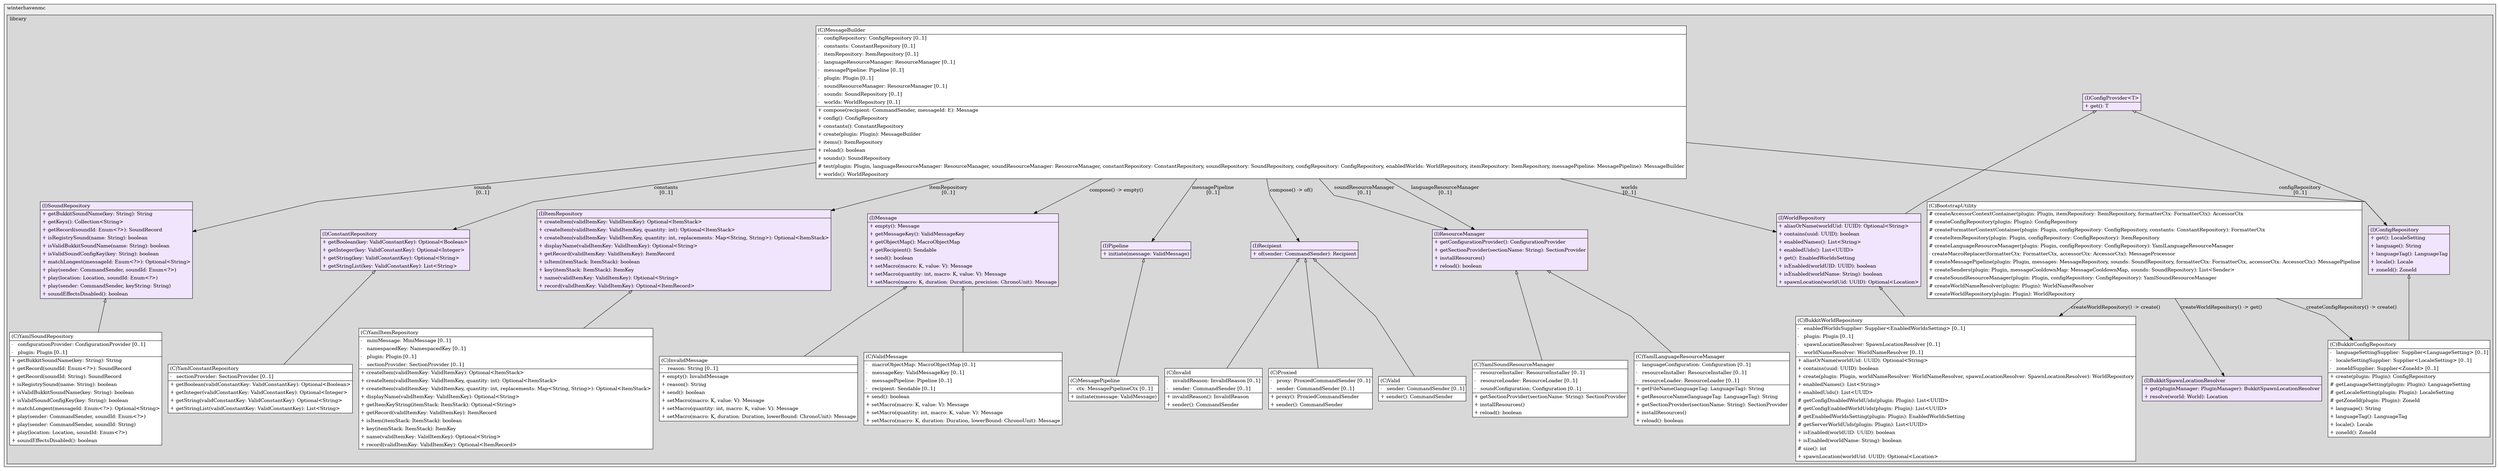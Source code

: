 @startuml

/' diagram meta data start
config=StructureConfiguration;
{
  "projectClassification": {
    "searchMode": "OpenProject", // OpenProject, AllProjects
    "includedProjects": "",
    "pathEndKeywords": "*.impl",
    "isClientPath": "",
    "isClientName": "",
    "isTestPath": "",
    "isTestName": "",
    "isMappingPath": "",
    "isMappingName": "",
    "isDataAccessPath": "",
    "isDataAccessName": "",
    "isDataStructurePath": "",
    "isDataStructureName": "",
    "isInterfaceStructuresPath": "",
    "isInterfaceStructuresName": "",
    "isEntryPointPath": "",
    "isEntryPointName": "",
    "treatFinalFieldsAsMandatory": false
  },
  "graphRestriction": {
    "classPackageExcludeFilter": "",
    "classPackageIncludeFilter": "",
    "classNameExcludeFilter": "",
    "classNameIncludeFilter": "",
    "methodNameExcludeFilter": "",
    "methodNameIncludeFilter": "",
    "removeByInheritance": "", // inheritance/annotation based filtering is done in a second step
    "removeByAnnotation": "",
    "removeByClassPackage": "", // cleanup the graph after inheritance/annotation based filtering is done
    "removeByClassName": "",
    "cutMappings": false,
    "cutEnum": true,
    "cutTests": true,
    "cutClient": true,
    "cutDataAccess": true,
    "cutInterfaceStructures": true,
    "cutDataStructures": true,
    "cutGetterAndSetter": true,
    "cutConstructors": true
  },
  "graphTraversal": {
    "forwardDepth": 2,
    "backwardDepth": 0,
    "classPackageExcludeFilter": "",
    "classPackageIncludeFilter": "",
    "classNameExcludeFilter": "Validator;*Key;Throwing;Logging;ValidationException;LanguageTag",
    "classNameIncludeFilter": "",
    "methodNameExcludeFilter": "",
    "methodNameIncludeFilter": "",
    "hideMappings": false,
    "hideDataStructures": false,
    "hidePrivateMethods": true,
    "hideInterfaceCalls": false, // indirection: implementation -> interface (is hidden) -> implementation
    "onlyShowApplicationEntryPoints": false, // root node is included
    "useMethodCallsForStructureDiagram": "ForwardOnly" // ForwardOnly, BothDirections, No
  },
  "details": {
    "aggregation": "GroupByClass", // ByClass, GroupByClass, None
    "showClassGenericTypes": true,
    "showMethods": true,
    "showMethodParameterNames": true,
    "showMethodParameterTypes": true,
    "showMethodReturnType": true,
    "showPackageLevels": 2,
    "showDetailedClassStructure": true
  },
  "rootClass": "com.winterhavenmc.library.messagebuilder.MessageBuilder",
  "extensionCallbackMethod": "" // qualified.class.name#methodName - signature: public static String method(String)
}
diagram meta data end '/



digraph g {
    rankdir="TB"
    splines=polyline
    

'nodes 
subgraph cluster_1655488073 { 
   	label=winterhavenmc
	labeljust=l
	fillcolor="#ececec"
	style=filled
   
   subgraph cluster_1412706428 { 
   	label=library
	labeljust=l
	fillcolor="#d8d8d8"
	style=filled
   
   BootstrapUtility103479893[
	label=<<TABLE BORDER="1" CELLBORDER="0" CELLPADDING="4" CELLSPACING="0">
<TR><TD ALIGN="LEFT" >(C)BootstrapUtility</TD></TR>
<HR/>
<TR><TD ALIGN="LEFT" ># createAccessorContextContainer(plugin: Plugin, itemRepository: ItemRepository, formatterCtx: FormatterCtx): AccessorCtx</TD></TR>
<TR><TD ALIGN="LEFT" ># createConfigRepository(plugin: Plugin): ConfigRepository</TD></TR>
<TR><TD ALIGN="LEFT" ># createFormatterContextContainer(plugin: Plugin, configRepository: ConfigRepository, constants: ConstantRepository): FormatterCtx</TD></TR>
<TR><TD ALIGN="LEFT" ># createItemRepository(plugin: Plugin, configRepository: ConfigRepository): ItemRepository</TD></TR>
<TR><TD ALIGN="LEFT" ># createLanguageResourceManager(plugin: Plugin, configRepository: ConfigRepository): YamlLanguageResourceManager</TD></TR>
<TR><TD ALIGN="LEFT" >- createMacroReplacer(formatterCtx: FormatterCtx, accessorCtx: AccessorCtx): MessageProcessor</TD></TR>
<TR><TD ALIGN="LEFT" ># createMessagePipeline(plugin: Plugin, messages: MessageRepository, sounds: SoundRepository, formatterCtx: FormatterCtx, accessorCtx: AccessorCtx): MessagePipeline</TD></TR>
<TR><TD ALIGN="LEFT" >+ createSenders(plugin: Plugin, messageCooldownMap: MessageCooldownMap, sounds: SoundRepository): List&lt;Sender&gt;</TD></TR>
<TR><TD ALIGN="LEFT" ># createSoundResourceManager(plugin: Plugin, configRepository: ConfigRepository): YamlSoundResourceManager</TD></TR>
<TR><TD ALIGN="LEFT" ># createWorldNameResolver(plugin: Plugin): WorldNameResolver</TD></TR>
<TR><TD ALIGN="LEFT" ># createWorldRepository(plugin: Plugin): WorldRepository</TD></TR>
</TABLE>>
	style=filled
	margin=0
	shape=plaintext
	fillcolor="#FFFFFF"
];

BukkitConfigRepository169038822[
	label=<<TABLE BORDER="1" CELLBORDER="0" CELLPADDING="4" CELLSPACING="0">
<TR><TD ALIGN="LEFT" >(C)BukkitConfigRepository</TD></TR>
<HR/>
<TR><TD ALIGN="LEFT" >-   languageSettingSupplier: Supplier&lt;LanguageSetting&gt; [0..1]</TD></TR>
<TR><TD ALIGN="LEFT" >-   localeSettingSupplier: Supplier&lt;LocaleSetting&gt; [0..1]</TD></TR>
<TR><TD ALIGN="LEFT" >-   zoneIdSupplier: Supplier&lt;ZoneId&gt; [0..1]</TD></TR>
<HR/>
<TR><TD ALIGN="LEFT" >+ create(plugin: Plugin): ConfigRepository</TD></TR>
<TR><TD ALIGN="LEFT" ># getLanguageSetting(plugin: Plugin): LanguageSetting</TD></TR>
<TR><TD ALIGN="LEFT" ># getLocaleSetting(plugin: Plugin): LocaleSetting</TD></TR>
<TR><TD ALIGN="LEFT" ># getZoneId(plugin: Plugin): ZoneId</TD></TR>
<TR><TD ALIGN="LEFT" >+ language(): String</TD></TR>
<TR><TD ALIGN="LEFT" >+ languageTag(): LanguageTag</TD></TR>
<TR><TD ALIGN="LEFT" >+ locale(): Locale</TD></TR>
<TR><TD ALIGN="LEFT" >+ zoneId(): ZoneId</TD></TR>
</TABLE>>
	style=filled
	margin=0
	shape=plaintext
	fillcolor="#FFFFFF"
];

BukkitSpawnLocationResolver734649590[
	label=<<TABLE BORDER="1" CELLBORDER="0" CELLPADDING="4" CELLSPACING="0">
<TR><TD ALIGN="LEFT" >(I)BukkitSpawnLocationResolver</TD></TR>
<HR/>
<TR><TD ALIGN="LEFT" >+ get(pluginManager: PluginManager): BukkitSpawnLocationResolver</TD></TR>
<TR><TD ALIGN="LEFT" >+ resolve(world: World): Location</TD></TR>
</TABLE>>
	style=filled
	margin=0
	shape=plaintext
	fillcolor="#F1E5FD"
];

BukkitWorldRepository169038822[
	label=<<TABLE BORDER="1" CELLBORDER="0" CELLPADDING="4" CELLSPACING="0">
<TR><TD ALIGN="LEFT" >(C)BukkitWorldRepository</TD></TR>
<HR/>
<TR><TD ALIGN="LEFT" >-   enabledWorldsSupplier: Supplier&lt;EnabledWorldsSetting&gt; [0..1]</TD></TR>
<TR><TD ALIGN="LEFT" >-   plugin: Plugin [0..1]</TD></TR>
<TR><TD ALIGN="LEFT" >-   spawnLocationResolver: SpawnLocationResolver [0..1]</TD></TR>
<TR><TD ALIGN="LEFT" >-   worldNameResolver: WorldNameResolver [0..1]</TD></TR>
<HR/>
<TR><TD ALIGN="LEFT" >+ aliasOrName(worldUid: UUID): Optional&lt;String&gt;</TD></TR>
<TR><TD ALIGN="LEFT" >+ contains(uuid: UUID): boolean</TD></TR>
<TR><TD ALIGN="LEFT" >+ create(plugin: Plugin, worldNameResolver: WorldNameResolver, spawnLocationResolver: SpawnLocationResolver): WorldRepository</TD></TR>
<TR><TD ALIGN="LEFT" >+ enabledNames(): List&lt;String&gt;</TD></TR>
<TR><TD ALIGN="LEFT" >+ enabledUids(): List&lt;UUID&gt;</TD></TR>
<TR><TD ALIGN="LEFT" ># getConfigDisabledWorldUids(plugin: Plugin): List&lt;UUID&gt;</TD></TR>
<TR><TD ALIGN="LEFT" ># getConfigEnabledWorldUids(plugin: Plugin): List&lt;UUID&gt;</TD></TR>
<TR><TD ALIGN="LEFT" ># getEnabledWorldsSetting(plugin: Plugin): EnabledWorldsSetting</TD></TR>
<TR><TD ALIGN="LEFT" ># getServerWorldUids(plugin: Plugin): List&lt;UUID&gt;</TD></TR>
<TR><TD ALIGN="LEFT" >+ isEnabled(worldUID: UUID): boolean</TD></TR>
<TR><TD ALIGN="LEFT" >+ isEnabled(worldName: String): boolean</TD></TR>
<TR><TD ALIGN="LEFT" ># size(): int</TD></TR>
<TR><TD ALIGN="LEFT" >+ spawnLocation(worldUid: UUID): Optional&lt;Location&gt;</TD></TR>
</TABLE>>
	style=filled
	margin=0
	shape=plaintext
	fillcolor="#FFFFFF"
];

ConfigProvider1582204715[
	label=<<TABLE BORDER="1" CELLBORDER="0" CELLPADDING="4" CELLSPACING="0">
<TR><TD ALIGN="LEFT" >(I)ConfigProvider&lt;T&gt;</TD></TR>
<HR/>
<TR><TD ALIGN="LEFT" >+ get(): T</TD></TR>
</TABLE>>
	style=filled
	margin=0
	shape=plaintext
	fillcolor="#F1E5FD"
];

ConfigRepository1582204715[
	label=<<TABLE BORDER="1" CELLBORDER="0" CELLPADDING="4" CELLSPACING="0">
<TR><TD ALIGN="LEFT" >(I)ConfigRepository</TD></TR>
<HR/>
<TR><TD ALIGN="LEFT" >+ get(): LocaleSetting</TD></TR>
<TR><TD ALIGN="LEFT" >+ language(): String</TD></TR>
<TR><TD ALIGN="LEFT" >+ languageTag(): LanguageTag</TD></TR>
<TR><TD ALIGN="LEFT" >+ locale(): Locale</TD></TR>
<TR><TD ALIGN="LEFT" >+ zoneId(): ZoneId</TD></TR>
</TABLE>>
	style=filled
	margin=0
	shape=plaintext
	fillcolor="#F1E5FD"
];

ConstantRepository1152281911[
	label=<<TABLE BORDER="1" CELLBORDER="0" CELLPADDING="4" CELLSPACING="0">
<TR><TD ALIGN="LEFT" >(I)ConstantRepository</TD></TR>
<HR/>
<TR><TD ALIGN="LEFT" >+ getBoolean(key: ValidConstantKey): Optional&lt;Boolean&gt;</TD></TR>
<TR><TD ALIGN="LEFT" >+ getInteger(key: ValidConstantKey): Optional&lt;Integer&gt;</TD></TR>
<TR><TD ALIGN="LEFT" >+ getString(key: ValidConstantKey): Optional&lt;String&gt;</TD></TR>
<TR><TD ALIGN="LEFT" >+ getStringList(key: ValidConstantKey): List&lt;String&gt;</TD></TR>
</TABLE>>
	style=filled
	margin=0
	shape=plaintext
	fillcolor="#F1E5FD"
];

Invalid632050429[
	label=<<TABLE BORDER="1" CELLBORDER="0" CELLPADDING="4" CELLSPACING="0">
<TR><TD ALIGN="LEFT" >(C)Invalid</TD></TR>
<HR/>
<TR><TD ALIGN="LEFT" >-   invalidReason: InvalidReason [0..1]</TD></TR>
<TR><TD ALIGN="LEFT" >-   sender: CommandSender [0..1]</TD></TR>
<HR/>
<TR><TD ALIGN="LEFT" >+ invalidReason(): InvalidReason</TD></TR>
<TR><TD ALIGN="LEFT" >+ sender(): CommandSender</TD></TR>
</TABLE>>
	style=filled
	margin=0
	shape=plaintext
	fillcolor="#FFFFFF"
];

InvalidMessage735945755[
	label=<<TABLE BORDER="1" CELLBORDER="0" CELLPADDING="4" CELLSPACING="0">
<TR><TD ALIGN="LEFT" >(C)InvalidMessage</TD></TR>
<HR/>
<TR><TD ALIGN="LEFT" >-   reason: String [0..1]</TD></TR>
<HR/>
<TR><TD ALIGN="LEFT" >+ empty(): InvalidMessage</TD></TR>
<TR><TD ALIGN="LEFT" >+ reason(): String</TD></TR>
<TR><TD ALIGN="LEFT" >+ send(): boolean</TD></TR>
<TR><TD ALIGN="LEFT" >+ setMacro(macro: K, value: V): Message</TD></TR>
<TR><TD ALIGN="LEFT" >+ setMacro(quantity: int, macro: K, value: V): Message</TD></TR>
<TR><TD ALIGN="LEFT" >+ setMacro(macro: K, duration: Duration, lowerBound: ChronoUnit): Message</TD></TR>
</TABLE>>
	style=filled
	margin=0
	shape=plaintext
	fillcolor="#FFFFFF"
];

ItemRepository1152281911[
	label=<<TABLE BORDER="1" CELLBORDER="0" CELLPADDING="4" CELLSPACING="0">
<TR><TD ALIGN="LEFT" >(I)ItemRepository</TD></TR>
<HR/>
<TR><TD ALIGN="LEFT" >+ createItem(validItemKey: ValidItemKey): Optional&lt;ItemStack&gt;</TD></TR>
<TR><TD ALIGN="LEFT" >+ createItem(validItemKey: ValidItemKey, quantity: int): Optional&lt;ItemStack&gt;</TD></TR>
<TR><TD ALIGN="LEFT" >+ createItem(validItemKey: ValidItemKey, quantity: int, replacements: Map&lt;String, String&gt;): Optional&lt;ItemStack&gt;</TD></TR>
<TR><TD ALIGN="LEFT" >+ displayName(validItemKey: ValidItemKey): Optional&lt;String&gt;</TD></TR>
<TR><TD ALIGN="LEFT" >+ getRecord(validItemKey: ValidItemKey): ItemRecord</TD></TR>
<TR><TD ALIGN="LEFT" >+ isItem(itemStack: ItemStack): boolean</TD></TR>
<TR><TD ALIGN="LEFT" >+ key(itemStack: ItemStack): ItemKey</TD></TR>
<TR><TD ALIGN="LEFT" >+ name(validItemKey: ValidItemKey): Optional&lt;String&gt;</TD></TR>
<TR><TD ALIGN="LEFT" >+ record(validItemKey: ValidItemKey): Optional&lt;ItemRecord&gt;</TD></TR>
</TABLE>>
	style=filled
	margin=0
	shape=plaintext
	fillcolor="#F1E5FD"
];

Message735945755[
	label=<<TABLE BORDER="1" CELLBORDER="0" CELLPADDING="4" CELLSPACING="0">
<TR><TD ALIGN="LEFT" >(I)Message</TD></TR>
<HR/>
<TR><TD ALIGN="LEFT" >+ empty(): Message</TD></TR>
<TR><TD ALIGN="LEFT" >+ getMessageKey(): ValidMessageKey</TD></TR>
<TR><TD ALIGN="LEFT" >+ getObjectMap(): MacroObjectMap</TD></TR>
<TR><TD ALIGN="LEFT" >+ getRecipient(): Sendable</TD></TR>
<TR><TD ALIGN="LEFT" >+ send(): boolean</TD></TR>
<TR><TD ALIGN="LEFT" >+ setMacro(macro: K, value: V): Message</TD></TR>
<TR><TD ALIGN="LEFT" >+ setMacro(quantity: int, macro: K, value: V): Message</TD></TR>
<TR><TD ALIGN="LEFT" >+ setMacro(macro: K, duration: Duration, precision: ChronoUnit): Message</TD></TR>
</TABLE>>
	style=filled
	margin=0
	shape=plaintext
	fillcolor="#F1E5FD"
];

MessageBuilder103479893[
	label=<<TABLE BORDER="1" CELLBORDER="0" CELLPADDING="4" CELLSPACING="0">
<TR><TD ALIGN="LEFT" >(C)MessageBuilder</TD></TR>
<HR/>
<TR><TD ALIGN="LEFT" >-   configRepository: ConfigRepository [0..1]</TD></TR>
<TR><TD ALIGN="LEFT" >-   constants: ConstantRepository [0..1]</TD></TR>
<TR><TD ALIGN="LEFT" >-   itemRepository: ItemRepository [0..1]</TD></TR>
<TR><TD ALIGN="LEFT" >-   languageResourceManager: ResourceManager [0..1]</TD></TR>
<TR><TD ALIGN="LEFT" >-   messagePipeline: Pipeline [0..1]</TD></TR>
<TR><TD ALIGN="LEFT" >-   plugin: Plugin [0..1]</TD></TR>
<TR><TD ALIGN="LEFT" >-   soundResourceManager: ResourceManager [0..1]</TD></TR>
<TR><TD ALIGN="LEFT" >-   sounds: SoundRepository [0..1]</TD></TR>
<TR><TD ALIGN="LEFT" >-   worlds: WorldRepository [0..1]</TD></TR>
<HR/>
<TR><TD ALIGN="LEFT" >+ compose(recipient: CommandSender, messageId: E): Message</TD></TR>
<TR><TD ALIGN="LEFT" >+ config(): ConfigRepository</TD></TR>
<TR><TD ALIGN="LEFT" >+ constants(): ConstantRepository</TD></TR>
<TR><TD ALIGN="LEFT" >+ create(plugin: Plugin): MessageBuilder</TD></TR>
<TR><TD ALIGN="LEFT" >+ items(): ItemRepository</TD></TR>
<TR><TD ALIGN="LEFT" >+ reload(): boolean</TD></TR>
<TR><TD ALIGN="LEFT" >+ sounds(): SoundRepository</TD></TR>
<TR><TD ALIGN="LEFT" ># test(plugin: Plugin, languageResourceManager: ResourceManager, soundResourceManager: ResourceManager, constantRepository: ConstantRepository, soundRepository: SoundRepository, configRepository: ConfigRepository, enabledWorlds: WorldRepository, itemRepository: ItemRepository, messagePipeline: MessagePipeline): MessageBuilder</TD></TR>
<TR><TD ALIGN="LEFT" >+ worlds(): WorldRepository</TD></TR>
</TABLE>>
	style=filled
	margin=0
	shape=plaintext
	fillcolor="#FFFFFF"
];

MessagePipeline1433414857[
	label=<<TABLE BORDER="1" CELLBORDER="0" CELLPADDING="4" CELLSPACING="0">
<TR><TD ALIGN="LEFT" >(C)MessagePipeline</TD></TR>
<HR/>
<TR><TD ALIGN="LEFT" >-   ctx: MessagePipelineCtx [0..1]</TD></TR>
<HR/>
<TR><TD ALIGN="LEFT" >+ initiate(message: ValidMessage)</TD></TR>
</TABLE>>
	style=filled
	margin=0
	shape=plaintext
	fillcolor="#FFFFFF"
];

Pipeline47543914[
	label=<<TABLE BORDER="1" CELLBORDER="0" CELLPADDING="4" CELLSPACING="0">
<TR><TD ALIGN="LEFT" >(I)Pipeline</TD></TR>
<HR/>
<TR><TD ALIGN="LEFT" >+ initiate(message: ValidMessage)</TD></TR>
</TABLE>>
	style=filled
	margin=0
	shape=plaintext
	fillcolor="#F1E5FD"
];

Proxied632050429[
	label=<<TABLE BORDER="1" CELLBORDER="0" CELLPADDING="4" CELLSPACING="0">
<TR><TD ALIGN="LEFT" >(C)Proxied</TD></TR>
<HR/>
<TR><TD ALIGN="LEFT" >-   proxy: ProxiedCommandSender [0..1]</TD></TR>
<TR><TD ALIGN="LEFT" >-   sender: CommandSender [0..1]</TD></TR>
<HR/>
<TR><TD ALIGN="LEFT" >+ proxy(): ProxiedCommandSender</TD></TR>
<TR><TD ALIGN="LEFT" >+ sender(): CommandSender</TD></TR>
</TABLE>>
	style=filled
	margin=0
	shape=plaintext
	fillcolor="#FFFFFF"
];

Recipient2105687416[
	label=<<TABLE BORDER="1" CELLBORDER="0" CELLPADDING="4" CELLSPACING="0">
<TR><TD ALIGN="LEFT" >(I)Recipient</TD></TR>
<HR/>
<TR><TD ALIGN="LEFT" >+ of(sender: CommandSender): Recipient</TD></TR>
</TABLE>>
	style=filled
	margin=0
	shape=plaintext
	fillcolor="#F1E5FD"
];

ResourceManager1859949731[
	label=<<TABLE BORDER="1" CELLBORDER="0" CELLPADDING="4" CELLSPACING="0">
<TR><TD ALIGN="LEFT" >(I)ResourceManager</TD></TR>
<HR/>
<TR><TD ALIGN="LEFT" >+ getConfigurationProvider(): ConfigurationProvider</TD></TR>
<TR><TD ALIGN="LEFT" >+ getSectionProvider(sectionName: String): SectionProvider</TD></TR>
<TR><TD ALIGN="LEFT" >+ installResources()</TD></TR>
<TR><TD ALIGN="LEFT" >+ reload(): boolean</TD></TR>
</TABLE>>
	style=filled
	margin=0
	shape=plaintext
	fillcolor="#F1E5FD"
];

SoundRepository1303222466[
	label=<<TABLE BORDER="1" CELLBORDER="0" CELLPADDING="4" CELLSPACING="0">
<TR><TD ALIGN="LEFT" >(I)SoundRepository</TD></TR>
<HR/>
<TR><TD ALIGN="LEFT" >+ getBukkitSoundName(key: String): String</TD></TR>
<TR><TD ALIGN="LEFT" >+ getKeys(): Collection&lt;String&gt;</TD></TR>
<TR><TD ALIGN="LEFT" >+ getRecord(soundId: Enum&lt;?&gt;): SoundRecord</TD></TR>
<TR><TD ALIGN="LEFT" >+ isRegistrySound(name: String): boolean</TD></TR>
<TR><TD ALIGN="LEFT" >+ isValidBukkitSoundName(name: String): boolean</TD></TR>
<TR><TD ALIGN="LEFT" >+ isValidSoundConfigKey(key: String): boolean</TD></TR>
<TR><TD ALIGN="LEFT" >+ matchLongest(messageId: Enum&lt;?&gt;): Optional&lt;String&gt;</TD></TR>
<TR><TD ALIGN="LEFT" >+ play(sender: CommandSender, soundId: Enum&lt;?&gt;)</TD></TR>
<TR><TD ALIGN="LEFT" >+ play(location: Location, soundId: Enum&lt;?&gt;)</TD></TR>
<TR><TD ALIGN="LEFT" >+ play(sender: CommandSender, keyString: String)</TD></TR>
<TR><TD ALIGN="LEFT" >+ soundEffectsDisabled(): boolean</TD></TR>
</TABLE>>
	style=filled
	margin=0
	shape=plaintext
	fillcolor="#F1E5FD"
];

Valid632050429[
	label=<<TABLE BORDER="1" CELLBORDER="0" CELLPADDING="4" CELLSPACING="0">
<TR><TD ALIGN="LEFT" >(C)Valid</TD></TR>
<HR/>
<TR><TD ALIGN="LEFT" >-   sender: CommandSender [0..1]</TD></TR>
<HR/>
<TR><TD ALIGN="LEFT" >+ sender(): CommandSender</TD></TR>
</TABLE>>
	style=filled
	margin=0
	shape=plaintext
	fillcolor="#FFFFFF"
];

ValidMessage735945755[
	label=<<TABLE BORDER="1" CELLBORDER="0" CELLPADDING="4" CELLSPACING="0">
<TR><TD ALIGN="LEFT" >(C)ValidMessage</TD></TR>
<HR/>
<TR><TD ALIGN="LEFT" >-   macroObjectMap: MacroObjectMap [0..1]</TD></TR>
<TR><TD ALIGN="LEFT" >-   messageKey: ValidMessageKey [0..1]</TD></TR>
<TR><TD ALIGN="LEFT" >-   messagePipeline: Pipeline [0..1]</TD></TR>
<TR><TD ALIGN="LEFT" >-   recipient: Sendable [0..1]</TD></TR>
<HR/>
<TR><TD ALIGN="LEFT" >+ send(): boolean</TD></TR>
<TR><TD ALIGN="LEFT" >+ setMacro(macro: K, value: V): Message</TD></TR>
<TR><TD ALIGN="LEFT" >+ setMacro(quantity: int, macro: K, value: V): Message</TD></TR>
<TR><TD ALIGN="LEFT" >+ setMacro(macro: K, duration: Duration, lowerBound: ChronoUnit): Message</TD></TR>
</TABLE>>
	style=filled
	margin=0
	shape=plaintext
	fillcolor="#FFFFFF"
];

WorldRepository1582204715[
	label=<<TABLE BORDER="1" CELLBORDER="0" CELLPADDING="4" CELLSPACING="0">
<TR><TD ALIGN="LEFT" >(I)WorldRepository</TD></TR>
<HR/>
<TR><TD ALIGN="LEFT" >+ aliasOrName(worldUid: UUID): Optional&lt;String&gt;</TD></TR>
<TR><TD ALIGN="LEFT" >+ contains(uuid: UUID): boolean</TD></TR>
<TR><TD ALIGN="LEFT" >+ enabledNames(): List&lt;String&gt;</TD></TR>
<TR><TD ALIGN="LEFT" >+ enabledUids(): List&lt;UUID&gt;</TD></TR>
<TR><TD ALIGN="LEFT" >+ get(): EnabledWorldsSetting</TD></TR>
<TR><TD ALIGN="LEFT" >+ isEnabled(worldUID: UUID): boolean</TD></TR>
<TR><TD ALIGN="LEFT" >+ isEnabled(worldName: String): boolean</TD></TR>
<TR><TD ALIGN="LEFT" >+ spawnLocation(worldUid: UUID): Optional&lt;Location&gt;</TD></TR>
</TABLE>>
	style=filled
	margin=0
	shape=plaintext
	fillcolor="#F1E5FD"
];

YamlConstantRepository312533400[
	label=<<TABLE BORDER="1" CELLBORDER="0" CELLPADDING="4" CELLSPACING="0">
<TR><TD ALIGN="LEFT" >(C)YamlConstantRepository</TD></TR>
<HR/>
<TR><TD ALIGN="LEFT" >-   sectionProvider: SectionProvider [0..1]</TD></TR>
<HR/>
<TR><TD ALIGN="LEFT" >+ getBoolean(validConstantKey: ValidConstantKey): Optional&lt;Boolean&gt;</TD></TR>
<TR><TD ALIGN="LEFT" >+ getInteger(validConstantKey: ValidConstantKey): Optional&lt;Integer&gt;</TD></TR>
<TR><TD ALIGN="LEFT" >+ getString(validConstantKey: ValidConstantKey): Optional&lt;String&gt;</TD></TR>
<TR><TD ALIGN="LEFT" >+ getStringList(validConstantKey: ValidConstantKey): List&lt;String&gt;</TD></TR>
</TABLE>>
	style=filled
	margin=0
	shape=plaintext
	fillcolor="#FFFFFF"
];

YamlItemRepository312533400[
	label=<<TABLE BORDER="1" CELLBORDER="0" CELLPADDING="4" CELLSPACING="0">
<TR><TD ALIGN="LEFT" >(C)YamlItemRepository</TD></TR>
<HR/>
<TR><TD ALIGN="LEFT" >-   miniMessage: MiniMessage [0..1]</TD></TR>
<TR><TD ALIGN="LEFT" >-   namespacedKey: NamespacedKey [0..1]</TD></TR>
<TR><TD ALIGN="LEFT" >-   plugin: Plugin [0..1]</TD></TR>
<TR><TD ALIGN="LEFT" >-   sectionProvider: SectionProvider [0..1]</TD></TR>
<HR/>
<TR><TD ALIGN="LEFT" >+ createItem(validItemKey: ValidItemKey): Optional&lt;ItemStack&gt;</TD></TR>
<TR><TD ALIGN="LEFT" >+ createItem(validItemKey: ValidItemKey, quantity: int): Optional&lt;ItemStack&gt;</TD></TR>
<TR><TD ALIGN="LEFT" >+ createItem(validItemKey: ValidItemKey, quantity: int, replacements: Map&lt;String, String&gt;): Optional&lt;ItemStack&gt;</TD></TR>
<TR><TD ALIGN="LEFT" >+ displayName(validItemKey: ValidItemKey): Optional&lt;String&gt;</TD></TR>
<TR><TD ALIGN="LEFT" >+ getItemKeyString(itemStack: ItemStack): Optional&lt;String&gt;</TD></TR>
<TR><TD ALIGN="LEFT" >+ getRecord(validItemKey: ValidItemKey): ItemRecord</TD></TR>
<TR><TD ALIGN="LEFT" >+ isItem(itemStack: ItemStack): boolean</TD></TR>
<TR><TD ALIGN="LEFT" >+ key(itemStack: ItemStack): ItemKey</TD></TR>
<TR><TD ALIGN="LEFT" >+ name(validItemKey: ValidItemKey): Optional&lt;String&gt;</TD></TR>
<TR><TD ALIGN="LEFT" >+ record(validItemKey: ValidItemKey): Optional&lt;ItemRecord&gt;</TD></TR>
</TABLE>>
	style=filled
	margin=0
	shape=plaintext
	fillcolor="#FFFFFF"
];

YamlLanguageResourceManager312533400[
	label=<<TABLE BORDER="1" CELLBORDER="0" CELLPADDING="4" CELLSPACING="0">
<TR><TD ALIGN="LEFT" >(C)YamlLanguageResourceManager</TD></TR>
<HR/>
<TR><TD ALIGN="LEFT" >-   languageConfiguration: Configuration [0..1]</TD></TR>
<TR><TD ALIGN="LEFT" >-   resourceInstaller: ResourceInstaller [0..1]</TD></TR>
<TR><TD ALIGN="LEFT" >-   resourceLoader: ResourceLoader [0..1]</TD></TR>
<HR/>
<TR><TD ALIGN="LEFT" >+ getFileName(languageTag: LanguageTag): String</TD></TR>
<TR><TD ALIGN="LEFT" >+ getResourceName(languageTag: LanguageTag): String</TD></TR>
<TR><TD ALIGN="LEFT" >+ getSectionProvider(sectionName: String): SectionProvider</TD></TR>
<TR><TD ALIGN="LEFT" >+ installResources()</TD></TR>
<TR><TD ALIGN="LEFT" >+ reload(): boolean</TD></TR>
</TABLE>>
	style=filled
	margin=0
	shape=plaintext
	fillcolor="#FFFFFF"
];

YamlSoundRepository1058105345[
	label=<<TABLE BORDER="1" CELLBORDER="0" CELLPADDING="4" CELLSPACING="0">
<TR><TD ALIGN="LEFT" >(C)YamlSoundRepository</TD></TR>
<HR/>
<TR><TD ALIGN="LEFT" >-   configurationProvider: ConfigurationProvider [0..1]</TD></TR>
<TR><TD ALIGN="LEFT" >-   plugin: Plugin [0..1]</TD></TR>
<HR/>
<TR><TD ALIGN="LEFT" >+ getBukkitSoundName(key: String): String</TD></TR>
<TR><TD ALIGN="LEFT" >+ getRecord(soundId: Enum&lt;?&gt;): SoundRecord</TD></TR>
<TR><TD ALIGN="LEFT" >+ getRecord(soundId: String): SoundRecord</TD></TR>
<TR><TD ALIGN="LEFT" >+ isRegistrySound(name: String): boolean</TD></TR>
<TR><TD ALIGN="LEFT" >+ isValidBukkitSoundName(key: String): boolean</TD></TR>
<TR><TD ALIGN="LEFT" >+ isValidSoundConfigKey(key: String): boolean</TD></TR>
<TR><TD ALIGN="LEFT" >+ matchLongest(messageId: Enum&lt;?&gt;): Optional&lt;String&gt;</TD></TR>
<TR><TD ALIGN="LEFT" >+ play(sender: CommandSender, soundId: Enum&lt;?&gt;)</TD></TR>
<TR><TD ALIGN="LEFT" >+ play(sender: CommandSender, soundId: String)</TD></TR>
<TR><TD ALIGN="LEFT" >+ play(location: Location, soundId: Enum&lt;?&gt;)</TD></TR>
<TR><TD ALIGN="LEFT" >+ soundEffectsDisabled(): boolean</TD></TR>
</TABLE>>
	style=filled
	margin=0
	shape=plaintext
	fillcolor="#FFFFFF"
];

YamlSoundResourceManager1058105345[
	label=<<TABLE BORDER="1" CELLBORDER="0" CELLPADDING="4" CELLSPACING="0">
<TR><TD ALIGN="LEFT" >(C)YamlSoundResourceManager</TD></TR>
<HR/>
<TR><TD ALIGN="LEFT" >-   resourceInstaller: ResourceInstaller [0..1]</TD></TR>
<TR><TD ALIGN="LEFT" >-   resourceLoader: ResourceLoader [0..1]</TD></TR>
<TR><TD ALIGN="LEFT" >-   soundConfiguration: Configuration [0..1]</TD></TR>
<HR/>
<TR><TD ALIGN="LEFT" >+ getSectionProvider(sectionName: String): SectionProvider</TD></TR>
<TR><TD ALIGN="LEFT" >+ installResources()</TD></TR>
<TR><TD ALIGN="LEFT" >+ reload(): boolean</TD></TR>
</TABLE>>
	style=filled
	margin=0
	shape=plaintext
	fillcolor="#FFFFFF"
];
} 
} 

'edges    
BootstrapUtility103479893 -> BukkitConfigRepository169038822[label="createConfigRepository() -> create()"];
BootstrapUtility103479893 -> BukkitSpawnLocationResolver734649590[label="createWorldRepository() -> get()"];
BootstrapUtility103479893 -> BukkitWorldRepository169038822[label="createWorldRepository() -> create()"];
ConfigProvider1582204715 -> ConfigRepository1582204715[arrowhead=none, arrowtail=empty, dir=both];
ConfigProvider1582204715 -> WorldRepository1582204715[arrowhead=none, arrowtail=empty, dir=both];
ConfigRepository1582204715 -> BukkitConfigRepository169038822[arrowhead=none, arrowtail=empty, dir=both];
ConstantRepository1152281911 -> YamlConstantRepository312533400[arrowhead=none, arrowtail=empty, dir=both];
ItemRepository1152281911 -> YamlItemRepository312533400[arrowhead=none, arrowtail=empty, dir=both];
Message735945755 -> InvalidMessage735945755[arrowhead=none, arrowtail=empty, dir=both];
Message735945755 -> ValidMessage735945755[arrowhead=none, arrowtail=empty, dir=both];
MessageBuilder103479893 -> ConfigRepository1582204715[label="configRepository
[0..1]"];
MessageBuilder103479893 -> ConstantRepository1152281911[label="constants
[0..1]"];
MessageBuilder103479893 -> ItemRepository1152281911[label="itemRepository
[0..1]"];
MessageBuilder103479893 -> Message735945755[label="compose() -> empty()"];
MessageBuilder103479893 -> Pipeline47543914[label="messagePipeline
[0..1]"];
MessageBuilder103479893 -> Recipient2105687416[label="compose() -> of()"];
MessageBuilder103479893 -> ResourceManager1859949731[label="languageResourceManager
[0..1]"];
MessageBuilder103479893 -> ResourceManager1859949731[label="soundResourceManager
[0..1]"];
MessageBuilder103479893 -> SoundRepository1303222466[label="sounds
[0..1]"];
MessageBuilder103479893 -> WorldRepository1582204715[label="worlds
[0..1]"];
Pipeline47543914 -> MessagePipeline1433414857[arrowhead=none, arrowtail=empty, dir=both];
Recipient2105687416 -> Invalid632050429[arrowhead=none, arrowtail=empty, dir=both];
Recipient2105687416 -> Proxied632050429[arrowhead=none, arrowtail=empty, dir=both];
Recipient2105687416 -> Valid632050429[arrowhead=none, arrowtail=empty, dir=both];
ResourceManager1859949731 -> YamlLanguageResourceManager312533400[arrowhead=none, arrowtail=empty, dir=both];
ResourceManager1859949731 -> YamlSoundResourceManager1058105345[arrowhead=none, arrowtail=empty, dir=both];
SoundRepository1303222466 -> YamlSoundRepository1058105345[arrowhead=none, arrowtail=empty, dir=both];
WorldRepository1582204715 -> BukkitWorldRepository169038822[arrowhead=none, arrowtail=empty, dir=both];
    
}
@enduml